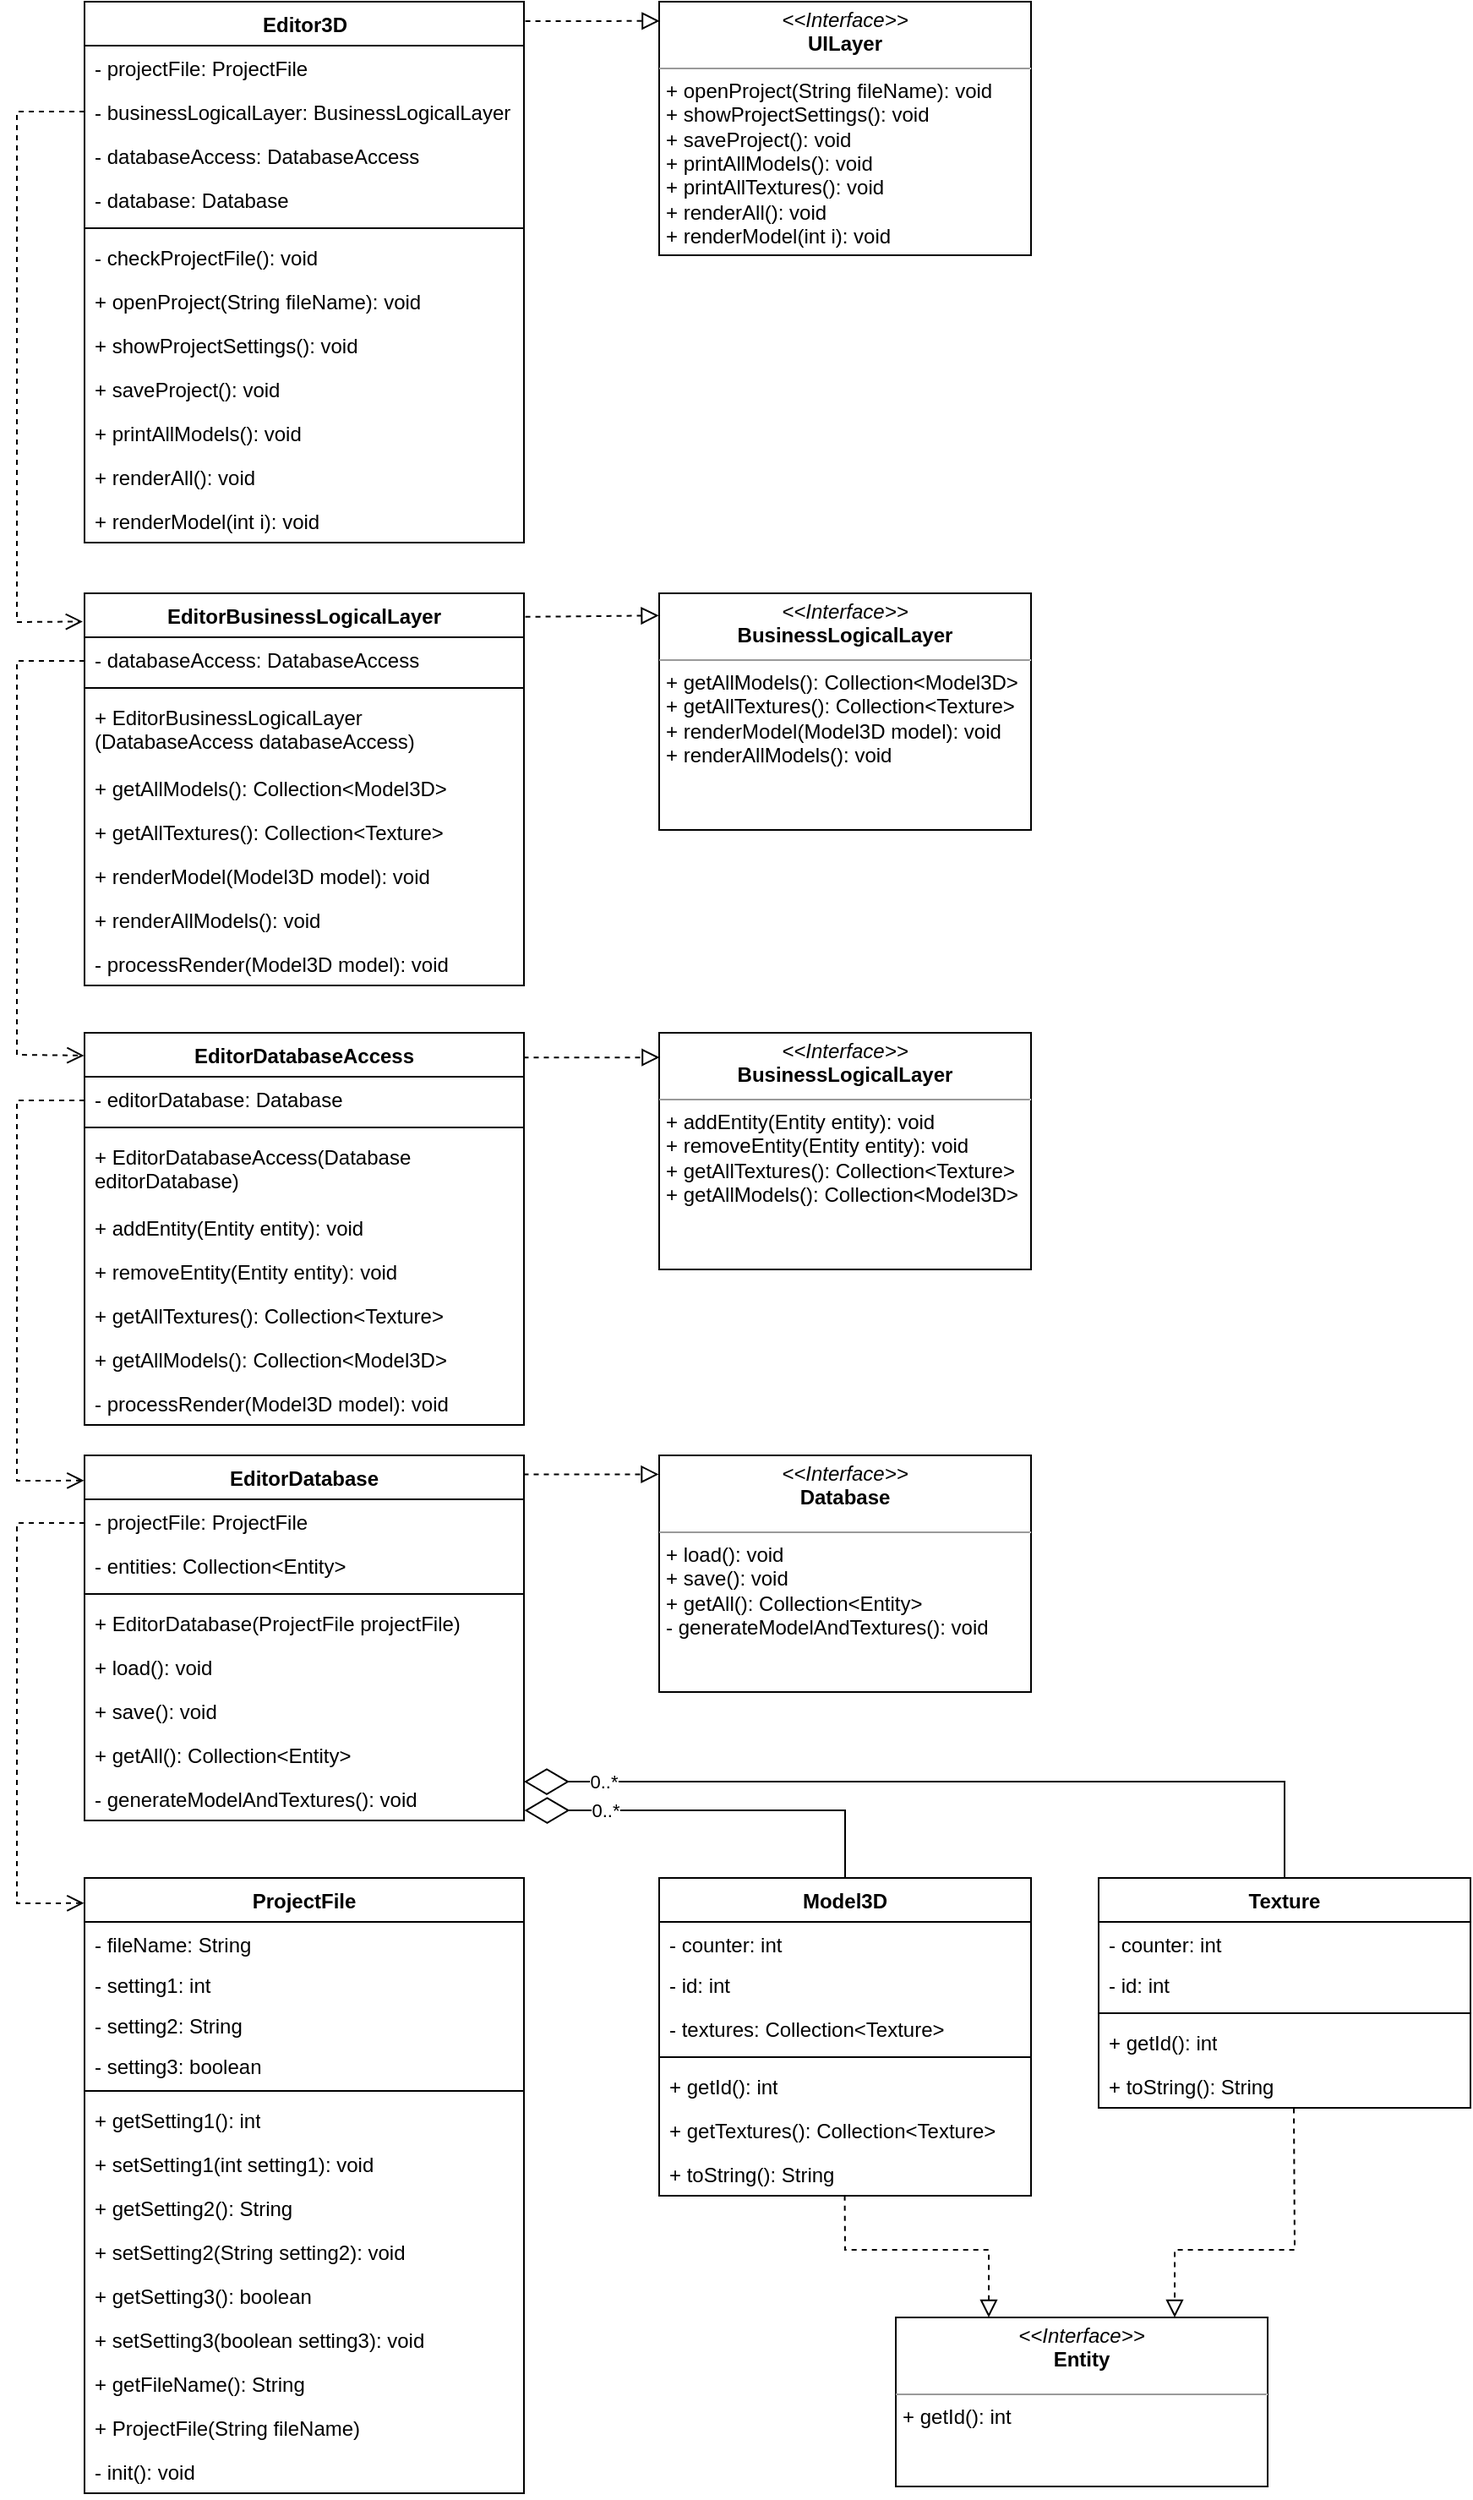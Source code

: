 <mxfile version="20.6.2" type="device"><diagram id="KxQ2PIIAJ08cDkVhQojL" name="Страница 1"><mxGraphModel dx="1598" dy="2457" grid="1" gridSize="10" guides="1" tooltips="1" connect="1" arrows="1" fold="1" page="1" pageScale="1" pageWidth="1169" pageHeight="827" math="0" shadow="0"><root><mxCell id="0"/><mxCell id="1" parent="0"/><mxCell id="naUGP1k-o02g847WfZ-i-1" value="EditorBusinessLogicalLayer" style="swimlane;fontStyle=1;align=center;verticalAlign=top;childLayout=stackLayout;horizontal=1;startSize=26;horizontalStack=0;resizeParent=1;resizeParentMax=0;resizeLast=0;collapsible=1;marginBottom=0;whiteSpace=wrap;html=1;labelBackgroundColor=none;" vertex="1" parent="1"><mxGeometry x="240" y="-440" width="260" height="232" as="geometry"/></mxCell><mxCell id="naUGP1k-o02g847WfZ-i-2" value="- databaseAccess: DatabaseAccess" style="text;strokeColor=none;fillColor=none;align=left;verticalAlign=top;spacingLeft=4;spacingRight=4;overflow=hidden;rotatable=0;points=[[0,0.5],[1,0.5]];portConstraint=eastwest;labelBackgroundColor=none;" vertex="1" parent="naUGP1k-o02g847WfZ-i-1"><mxGeometry y="26" width="260" height="26" as="geometry"/></mxCell><mxCell id="naUGP1k-o02g847WfZ-i-3" value="" style="line;strokeWidth=1;fillColor=none;align=left;verticalAlign=middle;spacingTop=-1;spacingLeft=3;spacingRight=3;rotatable=0;labelPosition=right;points=[];portConstraint=eastwest;strokeColor=inherit;labelBackgroundColor=none;" vertex="1" parent="naUGP1k-o02g847WfZ-i-1"><mxGeometry y="52" width="260" height="8" as="geometry"/></mxCell><mxCell id="naUGP1k-o02g847WfZ-i-4" value="+&amp;nbsp;EditorBusinessLogicalLayer&lt;br&gt;(DatabaseAccess databaseAccess)" style="text;strokeColor=none;fillColor=none;align=left;verticalAlign=top;spacingLeft=4;spacingRight=4;overflow=hidden;rotatable=0;points=[[0,0.5],[1,0.5]];portConstraint=eastwest;whiteSpace=wrap;html=1;labelBackgroundColor=none;" vertex="1" parent="naUGP1k-o02g847WfZ-i-1"><mxGeometry y="60" width="260" height="42" as="geometry"/></mxCell><mxCell id="naUGP1k-o02g847WfZ-i-18" value="+&amp;nbsp;getAllModels():&amp;nbsp;Collection&amp;lt;Model3D&amp;gt;" style="text;strokeColor=none;fillColor=none;align=left;verticalAlign=top;spacingLeft=4;spacingRight=4;overflow=hidden;rotatable=0;points=[[0,0.5],[1,0.5]];portConstraint=eastwest;labelBackgroundColor=none;fontFamily=Helvetica;fontColor=#000000;html=1;" vertex="1" parent="naUGP1k-o02g847WfZ-i-1"><mxGeometry y="102" width="260" height="26" as="geometry"/></mxCell><mxCell id="naUGP1k-o02g847WfZ-i-19" value="+&amp;nbsp;getAllTextures():&amp;nbsp;Collection&amp;lt;Texture&amp;gt;" style="text;strokeColor=none;fillColor=none;align=left;verticalAlign=top;spacingLeft=4;spacingRight=4;overflow=hidden;rotatable=0;points=[[0,0.5],[1,0.5]];portConstraint=eastwest;labelBackgroundColor=none;fontFamily=Helvetica;fontColor=#000000;html=1;" vertex="1" parent="naUGP1k-o02g847WfZ-i-1"><mxGeometry y="128" width="260" height="26" as="geometry"/></mxCell><mxCell id="naUGP1k-o02g847WfZ-i-20" value="+&amp;nbsp;renderModel(Model3D model):&amp;nbsp;void" style="text;strokeColor=none;fillColor=none;align=left;verticalAlign=top;spacingLeft=4;spacingRight=4;overflow=hidden;rotatable=0;points=[[0,0.5],[1,0.5]];portConstraint=eastwest;labelBackgroundColor=none;fontFamily=Helvetica;fontColor=#000000;html=1;" vertex="1" parent="naUGP1k-o02g847WfZ-i-1"><mxGeometry y="154" width="260" height="26" as="geometry"/></mxCell><mxCell id="naUGP1k-o02g847WfZ-i-21" value="+&amp;nbsp;renderAllModels():&amp;nbsp;void" style="text;strokeColor=none;fillColor=none;align=left;verticalAlign=top;spacingLeft=4;spacingRight=4;overflow=hidden;rotatable=0;points=[[0,0.5],[1,0.5]];portConstraint=eastwest;labelBackgroundColor=none;fontFamily=Helvetica;fontColor=#000000;html=1;" vertex="1" parent="naUGP1k-o02g847WfZ-i-1"><mxGeometry y="180" width="260" height="26" as="geometry"/></mxCell><mxCell id="naUGP1k-o02g847WfZ-i-22" value="- processRender(Model3D model):&amp;nbsp;void" style="text;strokeColor=none;fillColor=none;align=left;verticalAlign=top;spacingLeft=4;spacingRight=4;overflow=hidden;rotatable=0;points=[[0,0.5],[1,0.5]];portConstraint=eastwest;labelBackgroundColor=none;fontFamily=Helvetica;fontColor=#000000;html=1;" vertex="1" parent="naUGP1k-o02g847WfZ-i-1"><mxGeometry y="206" width="260" height="26" as="geometry"/></mxCell><mxCell id="naUGP1k-o02g847WfZ-i-6" value="&lt;p style=&quot;margin:0px;margin-top:4px;text-align:center;&quot;&gt;&lt;i&gt;&amp;lt;&amp;lt;Interface&amp;gt;&amp;gt;&lt;/i&gt;&lt;br&gt;&lt;b&gt;&lt;span style=&quot;text-align: left;&quot;&gt;BusinessLogicalLayer&lt;/span&gt;&lt;/b&gt;&lt;/p&gt;&lt;hr size=&quot;1&quot;&gt;&lt;p style=&quot;margin:0px;margin-left:4px;&quot;&gt;+&amp;nbsp;getAllModels():&amp;nbsp;Collection&amp;lt;Model3D&amp;gt;&lt;/p&gt;&lt;p style=&quot;margin:0px;margin-left:4px;&quot;&gt;+&amp;nbsp;getAllTextures():&amp;nbsp;Collection&amp;lt;Texture&amp;gt;&lt;/p&gt;&lt;p style=&quot;margin:0px;margin-left:4px;&quot;&gt;+&amp;nbsp;renderModel(Model3D model):&amp;nbsp;void&lt;/p&gt;&lt;p style=&quot;margin:0px;margin-left:4px;&quot;&gt;+&amp;nbsp;renderAllModels():&amp;nbsp;void&lt;/p&gt;" style="verticalAlign=top;align=left;overflow=fill;fontSize=12;fontFamily=Helvetica;html=1;labelBackgroundColor=none;" vertex="1" parent="1"><mxGeometry x="580" y="-440" width="220" height="140" as="geometry"/></mxCell><mxCell id="naUGP1k-o02g847WfZ-i-23" value="" style="html=1;verticalAlign=bottom;endArrow=block;dashed=1;endSize=8;rounded=0;fontFamily=Helvetica;fontColor=#000000;exitX=1.003;exitY=0.06;exitDx=0;exitDy=0;exitPerimeter=0;entryX=-0.001;entryY=0.094;entryDx=0;entryDy=0;entryPerimeter=0;labelBackgroundColor=none;endFill=0;" edge="1" parent="1" source="naUGP1k-o02g847WfZ-i-1" target="naUGP1k-o02g847WfZ-i-6"><mxGeometry relative="1" as="geometry"><mxPoint x="490" y="-440" as="sourcePoint"/><mxPoint x="510" y="-340" as="targetPoint"/></mxGeometry></mxCell><mxCell id="naUGP1k-o02g847WfZ-i-24" value="Editor3D" style="swimlane;fontStyle=1;align=center;verticalAlign=top;childLayout=stackLayout;horizontal=1;startSize=26;horizontalStack=0;resizeParent=1;resizeParentMax=0;resizeLast=0;collapsible=1;marginBottom=0;labelBackgroundColor=none;fontFamily=Helvetica;fontColor=#000000;html=1;" vertex="1" parent="1"><mxGeometry x="240" y="-790" width="260" height="320" as="geometry"/></mxCell><mxCell id="naUGP1k-o02g847WfZ-i-25" value="-&amp;nbsp;&lt;span style=&quot;&quot;&gt;projectFile&lt;/span&gt;&lt;span style=&quot;&quot;&gt;: P&lt;/span&gt;&lt;span style=&quot;&quot;&gt;rojectFile&lt;/span&gt;" style="text;strokeColor=none;fillColor=none;align=left;verticalAlign=top;spacingLeft=4;spacingRight=4;overflow=hidden;rotatable=0;points=[[0,0.5],[1,0.5]];portConstraint=eastwest;labelBackgroundColor=none;fontFamily=Helvetica;fontColor=#000000;html=1;" vertex="1" parent="naUGP1k-o02g847WfZ-i-24"><mxGeometry y="26" width="260" height="26" as="geometry"/></mxCell><mxCell id="naUGP1k-o02g847WfZ-i-30" value="-&amp;nbsp;&lt;span style=&quot;&quot;&gt;businessLogicalLayer&lt;/span&gt;&lt;span style=&quot;&quot;&gt;: B&lt;/span&gt;&lt;span style=&quot;&quot;&gt;usinessLogicalLayer&lt;/span&gt;" style="text;strokeColor=none;fillColor=none;align=left;verticalAlign=top;spacingLeft=4;spacingRight=4;overflow=hidden;rotatable=0;points=[[0,0.5],[1,0.5]];portConstraint=eastwest;labelBackgroundColor=none;fontFamily=Helvetica;fontColor=#000000;html=1;" vertex="1" parent="naUGP1k-o02g847WfZ-i-24"><mxGeometry y="52" width="260" height="26" as="geometry"/></mxCell><mxCell id="naUGP1k-o02g847WfZ-i-33" value="-&amp;nbsp;&lt;span style=&quot;&quot;&gt;databaseAccess&lt;/span&gt;&lt;span style=&quot;&quot;&gt;: D&lt;/span&gt;&lt;span style=&quot;&quot;&gt;atabaseAccess&lt;/span&gt;" style="text;strokeColor=none;fillColor=none;align=left;verticalAlign=top;spacingLeft=4;spacingRight=4;overflow=hidden;rotatable=0;points=[[0,0.5],[1,0.5]];portConstraint=eastwest;labelBackgroundColor=none;fontFamily=Helvetica;fontColor=#000000;html=1;" vertex="1" parent="naUGP1k-o02g847WfZ-i-24"><mxGeometry y="78" width="260" height="26" as="geometry"/></mxCell><mxCell id="naUGP1k-o02g847WfZ-i-34" value="-&amp;nbsp;&lt;span style=&quot;&quot;&gt;database&lt;/span&gt;&lt;span style=&quot;&quot;&gt;: D&lt;/span&gt;&lt;span style=&quot;&quot;&gt;atabase&lt;/span&gt;" style="text;strokeColor=none;fillColor=none;align=left;verticalAlign=top;spacingLeft=4;spacingRight=4;overflow=hidden;rotatable=0;points=[[0,0.5],[1,0.5]];portConstraint=eastwest;labelBackgroundColor=none;fontFamily=Helvetica;fontColor=#000000;html=1;" vertex="1" parent="naUGP1k-o02g847WfZ-i-24"><mxGeometry y="104" width="260" height="26" as="geometry"/></mxCell><mxCell id="naUGP1k-o02g847WfZ-i-26" value="" style="line;strokeWidth=1;fillColor=none;align=left;verticalAlign=middle;spacingTop=-1;spacingLeft=3;spacingRight=3;rotatable=0;labelPosition=right;points=[];portConstraint=eastwest;strokeColor=inherit;labelBackgroundColor=none;fontFamily=Helvetica;fontColor=#000000;html=1;" vertex="1" parent="naUGP1k-o02g847WfZ-i-24"><mxGeometry y="130" width="260" height="8" as="geometry"/></mxCell><mxCell id="naUGP1k-o02g847WfZ-i-27" value="-&amp;nbsp;&lt;span style=&quot;&quot;&gt;checkProjectFile&lt;/span&gt;&lt;span style=&quot;&quot;&gt;(): void&lt;/span&gt;" style="text;strokeColor=none;fillColor=none;align=left;verticalAlign=top;spacingLeft=4;spacingRight=4;overflow=hidden;rotatable=0;points=[[0,0.5],[1,0.5]];portConstraint=eastwest;labelBackgroundColor=none;fontFamily=Helvetica;fontColor=#000000;html=1;" vertex="1" parent="naUGP1k-o02g847WfZ-i-24"><mxGeometry y="138" width="260" height="26" as="geometry"/></mxCell><mxCell id="naUGP1k-o02g847WfZ-i-35" value="+&amp;nbsp;&lt;span style=&quot;&quot;&gt;openProject&lt;/span&gt;&lt;span style=&quot;&quot;&gt;(String fileName)&lt;/span&gt;&lt;span style=&quot;&quot;&gt;: void&lt;/span&gt;" style="text;strokeColor=none;fillColor=none;align=left;verticalAlign=top;spacingLeft=4;spacingRight=4;overflow=hidden;rotatable=0;points=[[0,0.5],[1,0.5]];portConstraint=eastwest;labelBackgroundColor=none;fontFamily=Helvetica;fontColor=#000000;html=1;" vertex="1" parent="naUGP1k-o02g847WfZ-i-24"><mxGeometry y="164" width="260" height="26" as="geometry"/></mxCell><mxCell id="naUGP1k-o02g847WfZ-i-36" value="+&amp;nbsp;&lt;span style=&quot;&quot;&gt;showProjectSettings&lt;/span&gt;&lt;span style=&quot;&quot;&gt;()&lt;/span&gt;&lt;span style=&quot;&quot;&gt;: void&lt;/span&gt;" style="text;strokeColor=none;fillColor=none;align=left;verticalAlign=top;spacingLeft=4;spacingRight=4;overflow=hidden;rotatable=0;points=[[0,0.5],[1,0.5]];portConstraint=eastwest;labelBackgroundColor=none;fontFamily=Helvetica;fontColor=#000000;html=1;" vertex="1" parent="naUGP1k-o02g847WfZ-i-24"><mxGeometry y="190" width="260" height="26" as="geometry"/></mxCell><mxCell id="naUGP1k-o02g847WfZ-i-37" value="+&amp;nbsp;&lt;span style=&quot;&quot;&gt;saveProject&lt;/span&gt;&lt;span style=&quot;&quot;&gt;()&lt;/span&gt;&lt;span style=&quot;&quot;&gt;: void&lt;/span&gt;" style="text;strokeColor=none;fillColor=none;align=left;verticalAlign=top;spacingLeft=4;spacingRight=4;overflow=hidden;rotatable=0;points=[[0,0.5],[1,0.5]];portConstraint=eastwest;labelBackgroundColor=none;fontFamily=Helvetica;fontColor=#000000;html=1;" vertex="1" parent="naUGP1k-o02g847WfZ-i-24"><mxGeometry y="216" width="260" height="26" as="geometry"/></mxCell><mxCell id="naUGP1k-o02g847WfZ-i-38" value="+&amp;nbsp;&lt;span style=&quot;&quot;&gt;printAllModels&lt;/span&gt;&lt;span style=&quot;&quot;&gt;()&lt;/span&gt;&lt;span style=&quot;&quot;&gt;: void&lt;/span&gt;" style="text;strokeColor=none;fillColor=none;align=left;verticalAlign=top;spacingLeft=4;spacingRight=4;overflow=hidden;rotatable=0;points=[[0,0.5],[1,0.5]];portConstraint=eastwest;labelBackgroundColor=none;fontFamily=Helvetica;fontColor=#000000;html=1;" vertex="1" parent="naUGP1k-o02g847WfZ-i-24"><mxGeometry y="242" width="260" height="26" as="geometry"/></mxCell><mxCell id="naUGP1k-o02g847WfZ-i-39" value="+&amp;nbsp;&lt;span style=&quot;&quot;&gt;renderAll&lt;/span&gt;&lt;span style=&quot;&quot;&gt;()&lt;/span&gt;&lt;span style=&quot;&quot;&gt;: void&lt;/span&gt;" style="text;strokeColor=none;fillColor=none;align=left;verticalAlign=top;spacingLeft=4;spacingRight=4;overflow=hidden;rotatable=0;points=[[0,0.5],[1,0.5]];portConstraint=eastwest;labelBackgroundColor=none;fontFamily=Helvetica;fontColor=#000000;html=1;" vertex="1" parent="naUGP1k-o02g847WfZ-i-24"><mxGeometry y="268" width="260" height="26" as="geometry"/></mxCell><mxCell id="naUGP1k-o02g847WfZ-i-40" value="+&amp;nbsp;&lt;span style=&quot;&quot;&gt;renderModel&lt;/span&gt;&lt;span style=&quot;&quot;&gt;(&lt;/span&gt;&lt;span style=&quot;&quot;&gt;int &lt;/span&gt;&lt;span style=&quot;&quot;&gt;i)&lt;/span&gt;&lt;span style=&quot;&quot;&gt;: void&lt;/span&gt;" style="text;strokeColor=none;fillColor=none;align=left;verticalAlign=top;spacingLeft=4;spacingRight=4;overflow=hidden;rotatable=0;points=[[0,0.5],[1,0.5]];portConstraint=eastwest;labelBackgroundColor=none;fontFamily=Helvetica;fontColor=#000000;html=1;" vertex="1" parent="naUGP1k-o02g847WfZ-i-24"><mxGeometry y="294" width="260" height="26" as="geometry"/></mxCell><mxCell id="naUGP1k-o02g847WfZ-i-28" value="&lt;p style=&quot;margin:0px;margin-top:4px;text-align:center;&quot;&gt;&lt;i&gt;&amp;lt;&amp;lt;Interface&amp;gt;&amp;gt;&lt;/i&gt;&lt;br&gt;&lt;b&gt;UILayer&lt;/b&gt;&lt;/p&gt;&lt;hr size=&quot;1&quot;&gt;&lt;p style=&quot;margin:0px;margin-left:4px;&quot;&gt;+&amp;nbsp;openProject(String fileName):&amp;nbsp;void&lt;/p&gt;&lt;p style=&quot;margin:0px;margin-left:4px;&quot;&gt;+&amp;nbsp;showProjectSettings():&amp;nbsp;void&lt;/p&gt;&lt;p style=&quot;margin:0px;margin-left:4px;&quot;&gt;+&amp;nbsp;saveProject():&amp;nbsp;void&lt;/p&gt;&lt;p style=&quot;margin:0px;margin-left:4px;&quot;&gt;+&amp;nbsp;printAllModels():&amp;nbsp;void&lt;/p&gt;&lt;p style=&quot;margin:0px;margin-left:4px;&quot;&gt;+&amp;nbsp;printAllTextures():&amp;nbsp;void&lt;/p&gt;&lt;p style=&quot;margin:0px;margin-left:4px;&quot;&gt;+&amp;nbsp;renderAll():&amp;nbsp;void&lt;/p&gt;&lt;p style=&quot;margin:0px;margin-left:4px;&quot;&gt;+&amp;nbsp;renderModel(int i):&amp;nbsp;void&lt;/p&gt;&lt;p style=&quot;margin:0px;margin-left:4px;&quot;&gt;&lt;br&gt;&lt;/p&gt;" style="verticalAlign=top;align=left;overflow=fill;fontSize=12;fontFamily=Helvetica;html=1;labelBackgroundColor=none;fontColor=#000000;" vertex="1" parent="1"><mxGeometry x="580" y="-790" width="220" height="150" as="geometry"/></mxCell><mxCell id="naUGP1k-o02g847WfZ-i-41" value="" style="html=1;verticalAlign=bottom;endArrow=block;dashed=1;endSize=8;rounded=0;fontFamily=Helvetica;fontColor=#000000;exitX=1.003;exitY=0.036;exitDx=0;exitDy=0;exitPerimeter=0;entryX=0.001;entryY=0.076;entryDx=0;entryDy=0;entryPerimeter=0;labelBackgroundColor=none;endFill=0;" edge="1" parent="1" source="naUGP1k-o02g847WfZ-i-24" target="naUGP1k-o02g847WfZ-i-28"><mxGeometry relative="1" as="geometry"><mxPoint x="590" y="-380" as="sourcePoint"/><mxPoint x="510" y="-380" as="targetPoint"/></mxGeometry></mxCell><mxCell id="naUGP1k-o02g847WfZ-i-42" value="EditorDatabaseAccess" style="swimlane;fontStyle=1;align=center;verticalAlign=top;childLayout=stackLayout;horizontal=1;startSize=26;horizontalStack=0;resizeParent=1;resizeParentMax=0;resizeLast=0;collapsible=1;marginBottom=0;whiteSpace=wrap;html=1;fontFamily=Helvetica;fontColor=#000000;labelBackgroundColor=none;" vertex="1" parent="1"><mxGeometry x="240" y="-180" width="260" height="232" as="geometry"/></mxCell><mxCell id="naUGP1k-o02g847WfZ-i-43" value="- editorDatabase: Database" style="text;strokeColor=none;fillColor=none;align=left;verticalAlign=top;spacingLeft=4;spacingRight=4;overflow=hidden;rotatable=0;points=[[0,0.5],[1,0.5]];portConstraint=eastwest;fontFamily=Helvetica;fontColor=#000000;labelBackgroundColor=none;" vertex="1" parent="naUGP1k-o02g847WfZ-i-42"><mxGeometry y="26" width="260" height="26" as="geometry"/></mxCell><mxCell id="naUGP1k-o02g847WfZ-i-44" value="" style="line;strokeWidth=1;fillColor=none;align=left;verticalAlign=middle;spacingTop=-1;spacingLeft=3;spacingRight=3;rotatable=0;labelPosition=right;points=[];portConstraint=eastwest;strokeColor=inherit;fontFamily=Helvetica;fontColor=#000000;labelBackgroundColor=none;" vertex="1" parent="naUGP1k-o02g847WfZ-i-42"><mxGeometry y="52" width="260" height="8" as="geometry"/></mxCell><mxCell id="naUGP1k-o02g847WfZ-i-45" value="+&amp;nbsp;&lt;span style=&quot;&quot;&gt;EditorDatabaseAccess&lt;/span&gt;&lt;span style=&quot;&quot;&gt;(Database editorDatabase)&lt;/span&gt;" style="text;strokeColor=none;fillColor=none;align=left;verticalAlign=top;spacingLeft=4;spacingRight=4;overflow=hidden;rotatable=0;points=[[0,0.5],[1,0.5]];portConstraint=eastwest;whiteSpace=wrap;html=1;fontFamily=Helvetica;fontColor=#000000;labelBackgroundColor=none;" vertex="1" parent="naUGP1k-o02g847WfZ-i-42"><mxGeometry y="60" width="260" height="42" as="geometry"/></mxCell><mxCell id="naUGP1k-o02g847WfZ-i-46" value="+&amp;nbsp;&lt;span style=&quot;&quot;&gt;addEntity&lt;/span&gt;&lt;span style=&quot;&quot;&gt;(Entity entity): void&lt;/span&gt;" style="text;strokeColor=none;fillColor=none;align=left;verticalAlign=top;spacingLeft=4;spacingRight=4;overflow=hidden;rotatable=0;points=[[0,0.5],[1,0.5]];portConstraint=eastwest;labelBackgroundColor=none;fontFamily=Helvetica;fontColor=#000000;html=1;" vertex="1" parent="naUGP1k-o02g847WfZ-i-42"><mxGeometry y="102" width="260" height="26" as="geometry"/></mxCell><mxCell id="naUGP1k-o02g847WfZ-i-47" value="+&amp;nbsp;&lt;span style=&quot;&quot;&gt;removeEntity&lt;/span&gt;&lt;span style=&quot;&quot;&gt;(Entity entity): void&lt;/span&gt;" style="text;strokeColor=none;fillColor=none;align=left;verticalAlign=top;spacingLeft=4;spacingRight=4;overflow=hidden;rotatable=0;points=[[0,0.5],[1,0.5]];portConstraint=eastwest;labelBackgroundColor=none;fontFamily=Helvetica;fontColor=#000000;html=1;" vertex="1" parent="naUGP1k-o02g847WfZ-i-42"><mxGeometry y="128" width="260" height="26" as="geometry"/></mxCell><mxCell id="naUGP1k-o02g847WfZ-i-48" value="+&amp;nbsp;&lt;span style=&quot;&quot;&gt;getAllTextures&lt;/span&gt;&lt;span style=&quot;&quot;&gt;():&amp;nbsp;&lt;/span&gt;&lt;span style=&quot;&quot;&gt;Collection&amp;lt;Texture&amp;gt;&amp;nbsp;&lt;/span&gt;" style="text;strokeColor=none;fillColor=none;align=left;verticalAlign=top;spacingLeft=4;spacingRight=4;overflow=hidden;rotatable=0;points=[[0,0.5],[1,0.5]];portConstraint=eastwest;labelBackgroundColor=none;fontFamily=Helvetica;fontColor=#000000;html=1;" vertex="1" parent="naUGP1k-o02g847WfZ-i-42"><mxGeometry y="154" width="260" height="26" as="geometry"/></mxCell><mxCell id="naUGP1k-o02g847WfZ-i-49" value="+&amp;nbsp;&lt;span style=&quot;&quot;&gt;getAllModels&lt;/span&gt;&lt;span style=&quot;&quot;&gt;()&lt;/span&gt;&lt;span style=&quot;&quot;&gt;:&amp;nbsp;&lt;/span&gt;&lt;span style=&quot;&quot;&gt;Collection&amp;lt;Model3D&amp;gt;&lt;/span&gt;" style="text;strokeColor=none;fillColor=none;align=left;verticalAlign=top;spacingLeft=4;spacingRight=4;overflow=hidden;rotatable=0;points=[[0,0.5],[1,0.5]];portConstraint=eastwest;labelBackgroundColor=none;fontFamily=Helvetica;fontColor=#000000;html=1;" vertex="1" parent="naUGP1k-o02g847WfZ-i-42"><mxGeometry y="180" width="260" height="26" as="geometry"/></mxCell><mxCell id="naUGP1k-o02g847WfZ-i-50" value="- processRender(Model3D model):&amp;nbsp;void" style="text;strokeColor=none;fillColor=none;align=left;verticalAlign=top;spacingLeft=4;spacingRight=4;overflow=hidden;rotatable=0;points=[[0,0.5],[1,0.5]];portConstraint=eastwest;labelBackgroundColor=none;fontFamily=Helvetica;fontColor=#000000;html=1;" vertex="1" parent="naUGP1k-o02g847WfZ-i-42"><mxGeometry y="206" width="260" height="26" as="geometry"/></mxCell><mxCell id="naUGP1k-o02g847WfZ-i-51" value="&lt;p style=&quot;margin:0px;margin-top:4px;text-align:center;&quot;&gt;&lt;i&gt;&amp;lt;&amp;lt;Interface&amp;gt;&amp;gt;&lt;/i&gt;&lt;br&gt;&lt;b&gt;&lt;span style=&quot;text-align: left;&quot;&gt;BusinessLogicalLayer&lt;/span&gt;&lt;/b&gt;&lt;/p&gt;&lt;hr size=&quot;1&quot;&gt;&lt;p style=&quot;margin:0px;margin-left:4px;&quot;&gt;+&amp;nbsp;&lt;span style=&quot;&quot;&gt;addEntity&lt;/span&gt;&lt;span style=&quot;&quot;&gt;(Entity entity): void&lt;/span&gt;&lt;/p&gt;&lt;p style=&quot;margin:0px;margin-left:4px;&quot;&gt;+&amp;nbsp;&lt;span style=&quot;&quot;&gt;removeEntity&lt;/span&gt;&lt;span style=&quot;&quot;&gt;(Entity entity)&lt;/span&gt;&lt;span style=&quot;&quot;&gt;:&amp;nbsp;void&lt;/span&gt;&lt;/p&gt;&lt;p style=&quot;margin:0px;margin-left:4px;&quot;&gt;+&amp;nbsp;&lt;span style=&quot;&quot;&gt;getAllTextures&lt;/span&gt;&lt;span style=&quot;&quot;&gt;()&lt;/span&gt;&lt;span style=&quot;&quot;&gt;:&amp;nbsp;&lt;/span&gt;&lt;span style=&quot;&quot;&gt;Collection&amp;lt;Texture&amp;gt;&lt;/span&gt;&lt;/p&gt;&lt;p style=&quot;margin:0px;margin-left:4px;&quot;&gt;+&amp;nbsp;&lt;span style=&quot;&quot;&gt;getAllModels&lt;/span&gt;&lt;span style=&quot;&quot;&gt;()&lt;/span&gt;&lt;span style=&quot;&quot;&gt;:&amp;nbsp;&lt;/span&gt;&lt;span style=&quot;&quot;&gt;Collection&amp;lt;Model3D&amp;gt;&lt;/span&gt;&lt;/p&gt;" style="verticalAlign=top;align=left;overflow=fill;fontSize=12;fontFamily=Helvetica;html=1;fontColor=#000000;labelBackgroundColor=none;" vertex="1" parent="1"><mxGeometry x="580" y="-180" width="220" height="140" as="geometry"/></mxCell><mxCell id="naUGP1k-o02g847WfZ-i-53" value="EditorDatabase" style="swimlane;fontStyle=1;align=center;verticalAlign=top;childLayout=stackLayout;horizontal=1;startSize=26;horizontalStack=0;resizeParent=1;resizeParentMax=0;resizeLast=0;collapsible=1;marginBottom=0;whiteSpace=wrap;html=1;fontFamily=Helvetica;fontColor=#000000;labelBackgroundColor=none;" vertex="1" parent="1"><mxGeometry x="240" y="70" width="260" height="216" as="geometry"/></mxCell><mxCell id="naUGP1k-o02g847WfZ-i-54" value="- projectFile: ProjectFile" style="text;strokeColor=none;fillColor=none;align=left;verticalAlign=top;spacingLeft=4;spacingRight=4;overflow=hidden;rotatable=0;points=[[0,0.5],[1,0.5]];portConstraint=eastwest;fontFamily=Helvetica;fontColor=#000000;labelBackgroundColor=none;" vertex="1" parent="naUGP1k-o02g847WfZ-i-53"><mxGeometry y="26" width="260" height="26" as="geometry"/></mxCell><mxCell id="naUGP1k-o02g847WfZ-i-62" value="- entities: Collection&lt;Entity&gt;" style="text;strokeColor=none;fillColor=none;align=left;verticalAlign=top;spacingLeft=4;spacingRight=4;overflow=hidden;rotatable=0;points=[[0,0.5],[1,0.5]];portConstraint=eastwest;fontFamily=Helvetica;fontColor=#000000;labelBackgroundColor=none;" vertex="1" parent="naUGP1k-o02g847WfZ-i-53"><mxGeometry y="52" width="260" height="26" as="geometry"/></mxCell><mxCell id="naUGP1k-o02g847WfZ-i-55" value="" style="line;strokeWidth=1;fillColor=none;align=left;verticalAlign=middle;spacingTop=-1;spacingLeft=3;spacingRight=3;rotatable=0;labelPosition=right;points=[];portConstraint=eastwest;strokeColor=inherit;fontFamily=Helvetica;fontColor=#000000;labelBackgroundColor=none;" vertex="1" parent="naUGP1k-o02g847WfZ-i-53"><mxGeometry y="78" width="260" height="8" as="geometry"/></mxCell><mxCell id="naUGP1k-o02g847WfZ-i-60" value="+&amp;nbsp;&lt;span style=&quot;&quot;&gt;EditorDatabase&lt;/span&gt;&lt;span style=&quot;&quot;&gt;(ProjectFile projectFile)&lt;/span&gt;" style="text;strokeColor=none;fillColor=none;align=left;verticalAlign=top;spacingLeft=4;spacingRight=4;overflow=hidden;rotatable=0;points=[[0,0.5],[1,0.5]];portConstraint=eastwest;labelBackgroundColor=none;fontFamily=Helvetica;fontColor=#000000;html=1;" vertex="1" parent="naUGP1k-o02g847WfZ-i-53"><mxGeometry y="86" width="260" height="26" as="geometry"/></mxCell><mxCell id="naUGP1k-o02g847WfZ-i-63" value="+&amp;nbsp;&lt;span style=&quot;&quot;&gt;load&lt;/span&gt;&lt;span style=&quot;&quot;&gt;(): void&lt;/span&gt;" style="text;strokeColor=none;fillColor=none;align=left;verticalAlign=top;spacingLeft=4;spacingRight=4;overflow=hidden;rotatable=0;points=[[0,0.5],[1,0.5]];portConstraint=eastwest;labelBackgroundColor=none;fontFamily=Helvetica;fontColor=#000000;html=1;" vertex="1" parent="naUGP1k-o02g847WfZ-i-53"><mxGeometry y="112" width="260" height="26" as="geometry"/></mxCell><mxCell id="naUGP1k-o02g847WfZ-i-64" value="+&amp;nbsp;&lt;span style=&quot;&quot;&gt;save&lt;/span&gt;&lt;span style=&quot;&quot;&gt;()&lt;/span&gt;&lt;span style=&quot;&quot;&gt;: void&lt;/span&gt;" style="text;strokeColor=none;fillColor=none;align=left;verticalAlign=top;spacingLeft=4;spacingRight=4;overflow=hidden;rotatable=0;points=[[0,0.5],[1,0.5]];portConstraint=eastwest;labelBackgroundColor=none;fontFamily=Helvetica;fontColor=#000000;html=1;" vertex="1" parent="naUGP1k-o02g847WfZ-i-53"><mxGeometry y="138" width="260" height="26" as="geometry"/></mxCell><mxCell id="naUGP1k-o02g847WfZ-i-65" value="+&amp;nbsp;&lt;span style=&quot;&quot;&gt;getAll&lt;/span&gt;&lt;span style=&quot;&quot;&gt;()&lt;/span&gt;&lt;span style=&quot;&quot;&gt;:&amp;nbsp;&lt;/span&gt;&lt;span style=&quot;&quot;&gt;Collection&amp;lt;Entity&amp;gt;&lt;/span&gt;" style="text;strokeColor=none;fillColor=none;align=left;verticalAlign=top;spacingLeft=4;spacingRight=4;overflow=hidden;rotatable=0;points=[[0,0.5],[1,0.5]];portConstraint=eastwest;labelBackgroundColor=none;fontFamily=Helvetica;fontColor=#000000;html=1;" vertex="1" parent="naUGP1k-o02g847WfZ-i-53"><mxGeometry y="164" width="260" height="26" as="geometry"/></mxCell><mxCell id="naUGP1k-o02g847WfZ-i-66" value="-&amp;nbsp;&lt;span style=&quot;&quot;&gt;generateModelAndTextures&lt;/span&gt;&lt;span style=&quot;&quot;&gt;()&lt;/span&gt;&lt;span style=&quot;&quot;&gt;:&amp;nbsp;&lt;/span&gt;&lt;span style=&quot;&quot;&gt;void&lt;/span&gt;" style="text;strokeColor=none;fillColor=none;align=left;verticalAlign=top;spacingLeft=4;spacingRight=4;overflow=hidden;rotatable=0;points=[[0,0.5],[1,0.5]];portConstraint=eastwest;labelBackgroundColor=none;fontFamily=Helvetica;fontColor=#000000;html=1;" vertex="1" parent="naUGP1k-o02g847WfZ-i-53"><mxGeometry y="190" width="260" height="26" as="geometry"/></mxCell><mxCell id="naUGP1k-o02g847WfZ-i-67" value="&lt;p style=&quot;margin: 4px 0px 0px; text-align: center;&quot;&gt;&lt;i&gt;&amp;lt;&amp;lt;Interface&amp;gt;&amp;gt;&lt;/i&gt;&lt;br&gt;&lt;/p&gt;&lt;div style=&quot;text-align: center;&quot;&gt;&lt;span style=&quot;&quot;&gt;&lt;b&gt;Database&lt;/b&gt;&lt;/span&gt;&lt;/div&gt;&lt;p&gt;&lt;/p&gt;&lt;hr size=&quot;1&quot;&gt;&lt;p style=&quot;margin:0px;margin-left:4px;&quot;&gt;+&amp;nbsp;&lt;span style=&quot;&quot;&gt;load&lt;/span&gt;&lt;span style=&quot;&quot;&gt;(): void&lt;/span&gt;&lt;br&gt;&lt;/p&gt;&lt;p style=&quot;margin:0px;margin-left:4px;&quot;&gt;+&amp;nbsp;&lt;span style=&quot;&quot;&gt;save&lt;/span&gt;&lt;span style=&quot;&quot;&gt;()&lt;/span&gt;&lt;span style=&quot;&quot;&gt;: void&lt;/span&gt;&lt;span style=&quot;&quot;&gt;&lt;br&gt;&lt;/span&gt;&lt;/p&gt;&lt;p style=&quot;margin:0px;margin-left:4px;&quot;&gt;+&amp;nbsp;&lt;span style=&quot;&quot;&gt;getAll&lt;/span&gt;&lt;span style=&quot;&quot;&gt;()&lt;/span&gt;&lt;span style=&quot;&quot;&gt;:&amp;nbsp;&lt;/span&gt;&lt;span style=&quot;&quot;&gt;Collection&amp;lt;Entity&amp;gt;&lt;/span&gt;&lt;span style=&quot;&quot;&gt;&lt;br&gt;&lt;/span&gt;&lt;/p&gt;&lt;p style=&quot;margin:0px;margin-left:4px;&quot;&gt;-&amp;nbsp;&lt;span style=&quot;&quot;&gt;generateModelAndTextures&lt;/span&gt;&lt;span style=&quot;&quot;&gt;()&lt;/span&gt;&lt;span style=&quot;&quot;&gt;:&amp;nbsp;&lt;/span&gt;&lt;span style=&quot;&quot;&gt;void&lt;/span&gt;&lt;span style=&quot;&quot;&gt;&lt;br&gt;&lt;/span&gt;&lt;/p&gt;" style="verticalAlign=top;align=left;overflow=fill;fontSize=12;fontFamily=Helvetica;html=1;fontColor=#000000;labelBackgroundColor=none;" vertex="1" parent="1"><mxGeometry x="580" y="70" width="220" height="140" as="geometry"/></mxCell><mxCell id="naUGP1k-o02g847WfZ-i-68" value="" style="html=1;verticalAlign=bottom;endArrow=block;dashed=1;endSize=8;rounded=0;labelBackgroundColor=none;fontFamily=Helvetica;fontColor=#000000;exitX=0.999;exitY=0.063;exitDx=0;exitDy=0;exitPerimeter=0;entryX=0.001;entryY=0.104;entryDx=0;entryDy=0;entryPerimeter=0;endFill=0;" edge="1" parent="1" source="naUGP1k-o02g847WfZ-i-42" target="naUGP1k-o02g847WfZ-i-51"><mxGeometry relative="1" as="geometry"><mxPoint x="520" y="-130" as="sourcePoint"/><mxPoint x="440" y="-130" as="targetPoint"/></mxGeometry></mxCell><mxCell id="naUGP1k-o02g847WfZ-i-69" value="" style="html=1;verticalAlign=bottom;endArrow=block;dashed=1;endSize=8;rounded=0;labelBackgroundColor=none;fontFamily=Helvetica;fontColor=#000000;entryX=-0.001;entryY=0.08;entryDx=0;entryDy=0;entryPerimeter=0;exitX=0.999;exitY=0.052;exitDx=0;exitDy=0;exitPerimeter=0;endFill=0;" edge="1" parent="1" source="naUGP1k-o02g847WfZ-i-53" target="naUGP1k-o02g847WfZ-i-67"><mxGeometry relative="1" as="geometry"><mxPoint x="530" y="90" as="sourcePoint"/><mxPoint x="490" y="20" as="targetPoint"/></mxGeometry></mxCell><mxCell id="naUGP1k-o02g847WfZ-i-70" value="Model3D" style="swimlane;fontStyle=1;align=center;verticalAlign=top;childLayout=stackLayout;horizontal=1;startSize=26;horizontalStack=0;resizeParent=1;resizeParentMax=0;resizeLast=0;collapsible=1;marginBottom=0;whiteSpace=wrap;html=1;fontFamily=Helvetica;fontColor=#000000;labelBackgroundColor=none;" vertex="1" parent="1"><mxGeometry x="580" y="320" width="220" height="188" as="geometry"/></mxCell><mxCell id="naUGP1k-o02g847WfZ-i-71" value="- counter: int" style="text;strokeColor=none;fillColor=none;align=left;verticalAlign=top;spacingLeft=4;spacingRight=4;overflow=hidden;rotatable=0;points=[[0,0.5],[1,0.5]];portConstraint=eastwest;fontFamily=Helvetica;fontColor=default;labelBackgroundColor=none;" vertex="1" parent="naUGP1k-o02g847WfZ-i-70"><mxGeometry y="26" width="220" height="24" as="geometry"/></mxCell><mxCell id="naUGP1k-o02g847WfZ-i-82" value="- id: int" style="text;strokeColor=none;fillColor=none;align=left;verticalAlign=top;spacingLeft=4;spacingRight=4;overflow=hidden;rotatable=0;points=[[0,0.5],[1,0.5]];portConstraint=eastwest;labelBackgroundColor=none;fontFamily=Helvetica;fontColor=default;html=1;" vertex="1" parent="naUGP1k-o02g847WfZ-i-70"><mxGeometry y="50" width="220" height="26" as="geometry"/></mxCell><mxCell id="naUGP1k-o02g847WfZ-i-83" value="-&amp;nbsp;&lt;span style=&quot;&quot;&gt;textures&lt;/span&gt;&lt;span style=&quot;&quot;&gt;:&amp;nbsp;&lt;/span&gt;&lt;span style=&quot;&quot;&gt;Collection&amp;lt;Texture&amp;gt;&lt;/span&gt;" style="text;strokeColor=none;fillColor=none;align=left;verticalAlign=top;spacingLeft=4;spacingRight=4;overflow=hidden;rotatable=0;points=[[0,0.5],[1,0.5]];portConstraint=eastwest;labelBackgroundColor=none;fontFamily=Helvetica;fontColor=default;html=1;" vertex="1" parent="naUGP1k-o02g847WfZ-i-70"><mxGeometry y="76" width="220" height="26" as="geometry"/></mxCell><mxCell id="naUGP1k-o02g847WfZ-i-73" value="" style="line;strokeWidth=1;fillColor=none;align=left;verticalAlign=middle;spacingTop=-1;spacingLeft=3;spacingRight=3;rotatable=0;labelPosition=right;points=[];portConstraint=eastwest;strokeColor=inherit;fontFamily=Helvetica;fontColor=default;labelBackgroundColor=none;" vertex="1" parent="naUGP1k-o02g847WfZ-i-70"><mxGeometry y="102" width="220" height="8" as="geometry"/></mxCell><mxCell id="naUGP1k-o02g847WfZ-i-74" value="+&amp;nbsp;&lt;span style=&quot;&quot;&gt;getId&lt;/span&gt;&lt;span style=&quot;&quot;&gt;(): int&lt;/span&gt;" style="text;strokeColor=none;fillColor=none;align=left;verticalAlign=top;spacingLeft=4;spacingRight=4;overflow=hidden;rotatable=0;points=[[0,0.5],[1,0.5]];portConstraint=eastwest;labelBackgroundColor=none;fontFamily=Helvetica;fontColor=default;html=1;" vertex="1" parent="naUGP1k-o02g847WfZ-i-70"><mxGeometry y="110" width="220" height="26" as="geometry"/></mxCell><mxCell id="naUGP1k-o02g847WfZ-i-84" value="+&amp;nbsp;&lt;span style=&quot;&quot;&gt;getTextures&lt;/span&gt;&lt;span style=&quot;&quot;&gt;()&lt;/span&gt;&lt;span style=&quot;&quot;&gt;:&amp;nbsp;&lt;/span&gt;&lt;span style=&quot;&quot;&gt;Collection&amp;lt;Texture&amp;gt;&lt;/span&gt;" style="text;strokeColor=none;fillColor=none;align=left;verticalAlign=top;spacingLeft=4;spacingRight=4;overflow=hidden;rotatable=0;points=[[0,0.5],[1,0.5]];portConstraint=eastwest;labelBackgroundColor=none;fontFamily=Helvetica;fontColor=default;html=1;" vertex="1" parent="naUGP1k-o02g847WfZ-i-70"><mxGeometry y="136" width="220" height="26" as="geometry"/></mxCell><mxCell id="naUGP1k-o02g847WfZ-i-85" value="+&amp;nbsp;&lt;span style=&quot;&quot;&gt;toString&lt;/span&gt;&lt;span style=&quot;&quot;&gt;()&lt;/span&gt;&lt;span style=&quot;&quot;&gt;:&amp;nbsp;&lt;/span&gt;&lt;span style=&quot;&quot;&gt;String&lt;/span&gt;" style="text;strokeColor=none;fillColor=none;align=left;verticalAlign=top;spacingLeft=4;spacingRight=4;overflow=hidden;rotatable=0;points=[[0,0.5],[1,0.5]];portConstraint=eastwest;labelBackgroundColor=none;fontFamily=Helvetica;fontColor=default;html=1;" vertex="1" parent="naUGP1k-o02g847WfZ-i-70"><mxGeometry y="162" width="220" height="26" as="geometry"/></mxCell><mxCell id="naUGP1k-o02g847WfZ-i-79" value="&lt;p style=&quot;margin: 4px 0px 0px; text-align: center;&quot;&gt;&lt;i&gt;&amp;lt;&amp;lt;Interface&amp;gt;&amp;gt;&lt;/i&gt;&lt;br&gt;&lt;/p&gt;&lt;div style=&quot;text-align: center;&quot;&gt;&lt;span style=&quot;&quot;&gt;&lt;b&gt;Entity&lt;/b&gt;&lt;/span&gt;&lt;/div&gt;&lt;p&gt;&lt;/p&gt;&lt;hr size=&quot;1&quot;&gt;&lt;p style=&quot;margin:0px;margin-left:4px;&quot;&gt;+&amp;nbsp;getId(): int&lt;br&gt;&lt;/p&gt;" style="verticalAlign=top;align=left;overflow=fill;fontSize=12;fontFamily=Helvetica;html=1;fontColor=#000000;labelBackgroundColor=none;" vertex="1" parent="1"><mxGeometry x="720" y="580" width="220" height="100" as="geometry"/></mxCell><mxCell id="naUGP1k-o02g847WfZ-i-87" value="Texture" style="swimlane;fontStyle=1;align=center;verticalAlign=top;childLayout=stackLayout;horizontal=1;startSize=26;horizontalStack=0;resizeParent=1;resizeParentMax=0;resizeLast=0;collapsible=1;marginBottom=0;whiteSpace=wrap;html=1;fontFamily=Helvetica;fontColor=#000000;labelBackgroundColor=none;" vertex="1" parent="1"><mxGeometry x="840" y="320" width="220" height="136" as="geometry"/></mxCell><mxCell id="naUGP1k-o02g847WfZ-i-88" value="- counter: int" style="text;strokeColor=none;fillColor=none;align=left;verticalAlign=top;spacingLeft=4;spacingRight=4;overflow=hidden;rotatable=0;points=[[0,0.5],[1,0.5]];portConstraint=eastwest;fontFamily=Helvetica;fontColor=default;labelBackgroundColor=none;" vertex="1" parent="naUGP1k-o02g847WfZ-i-87"><mxGeometry y="26" width="220" height="24" as="geometry"/></mxCell><mxCell id="naUGP1k-o02g847WfZ-i-89" value="- id: int" style="text;strokeColor=none;fillColor=none;align=left;verticalAlign=top;spacingLeft=4;spacingRight=4;overflow=hidden;rotatable=0;points=[[0,0.5],[1,0.5]];portConstraint=eastwest;labelBackgroundColor=none;fontFamily=Helvetica;fontColor=default;html=1;" vertex="1" parent="naUGP1k-o02g847WfZ-i-87"><mxGeometry y="50" width="220" height="26" as="geometry"/></mxCell><mxCell id="naUGP1k-o02g847WfZ-i-91" value="" style="line;strokeWidth=1;fillColor=none;align=left;verticalAlign=middle;spacingTop=-1;spacingLeft=3;spacingRight=3;rotatable=0;labelPosition=right;points=[];portConstraint=eastwest;strokeColor=inherit;fontFamily=Helvetica;fontColor=default;labelBackgroundColor=none;" vertex="1" parent="naUGP1k-o02g847WfZ-i-87"><mxGeometry y="76" width="220" height="8" as="geometry"/></mxCell><mxCell id="naUGP1k-o02g847WfZ-i-92" value="+&amp;nbsp;&lt;span style=&quot;&quot;&gt;getId&lt;/span&gt;&lt;span style=&quot;&quot;&gt;(): int&lt;/span&gt;" style="text;strokeColor=none;fillColor=none;align=left;verticalAlign=top;spacingLeft=4;spacingRight=4;overflow=hidden;rotatable=0;points=[[0,0.5],[1,0.5]];portConstraint=eastwest;labelBackgroundColor=none;fontFamily=Helvetica;fontColor=default;html=1;" vertex="1" parent="naUGP1k-o02g847WfZ-i-87"><mxGeometry y="84" width="220" height="26" as="geometry"/></mxCell><mxCell id="naUGP1k-o02g847WfZ-i-94" value="+&amp;nbsp;&lt;span style=&quot;&quot;&gt;toString&lt;/span&gt;&lt;span style=&quot;&quot;&gt;()&lt;/span&gt;&lt;span style=&quot;&quot;&gt;:&amp;nbsp;&lt;/span&gt;&lt;span style=&quot;&quot;&gt;String&lt;/span&gt;" style="text;strokeColor=none;fillColor=none;align=left;verticalAlign=top;spacingLeft=4;spacingRight=4;overflow=hidden;rotatable=0;points=[[0,0.5],[1,0.5]];portConstraint=eastwest;labelBackgroundColor=none;fontFamily=Helvetica;fontColor=default;html=1;" vertex="1" parent="naUGP1k-o02g847WfZ-i-87"><mxGeometry y="110" width="220" height="26" as="geometry"/></mxCell><mxCell id="naUGP1k-o02g847WfZ-i-95" value="" style="html=1;verticalAlign=bottom;endArrow=block;dashed=1;endSize=8;rounded=0;labelBackgroundColor=none;fontFamily=Helvetica;fontColor=default;entryX=0.25;entryY=0;entryDx=0;entryDy=0;exitX=0.499;exitY=0.994;exitDx=0;exitDy=0;exitPerimeter=0;endFill=0;" edge="1" parent="1" source="naUGP1k-o02g847WfZ-i-85" target="naUGP1k-o02g847WfZ-i-79"><mxGeometry relative="1" as="geometry"><mxPoint x="690" y="510" as="sourcePoint"/><mxPoint x="760" y="510" as="targetPoint"/><Array as="points"><mxPoint x="690" y="540"/><mxPoint x="775" y="540"/></Array></mxGeometry></mxCell><mxCell id="naUGP1k-o02g847WfZ-i-97" value="ProjectFile" style="swimlane;fontStyle=1;align=center;verticalAlign=top;childLayout=stackLayout;horizontal=1;startSize=26;horizontalStack=0;resizeParent=1;resizeParentMax=0;resizeLast=0;collapsible=1;marginBottom=0;whiteSpace=wrap;html=1;fontFamily=Helvetica;fontColor=#000000;labelBackgroundColor=none;" vertex="1" parent="1"><mxGeometry x="240" y="320" width="260" height="364" as="geometry"/></mxCell><mxCell id="naUGP1k-o02g847WfZ-i-98" value="- fileName: String" style="text;strokeColor=none;fillColor=none;align=left;verticalAlign=top;spacingLeft=4;spacingRight=4;overflow=hidden;rotatable=0;points=[[0,0.5],[1,0.5]];portConstraint=eastwest;fontFamily=Helvetica;fontColor=default;labelBackgroundColor=none;" vertex="1" parent="naUGP1k-o02g847WfZ-i-97"><mxGeometry y="26" width="260" height="24" as="geometry"/></mxCell><mxCell id="naUGP1k-o02g847WfZ-i-105" value="- setting1: int" style="text;strokeColor=none;fillColor=none;align=left;verticalAlign=top;spacingLeft=4;spacingRight=4;overflow=hidden;rotatable=0;points=[[0,0.5],[1,0.5]];portConstraint=eastwest;fontFamily=Helvetica;fontColor=default;labelBackgroundColor=none;" vertex="1" parent="naUGP1k-o02g847WfZ-i-97"><mxGeometry y="50" width="260" height="24" as="geometry"/></mxCell><mxCell id="naUGP1k-o02g847WfZ-i-106" value="- setting2: String" style="text;strokeColor=none;fillColor=none;align=left;verticalAlign=top;spacingLeft=4;spacingRight=4;overflow=hidden;rotatable=0;points=[[0,0.5],[1,0.5]];portConstraint=eastwest;fontFamily=Helvetica;fontColor=default;labelBackgroundColor=none;" vertex="1" parent="naUGP1k-o02g847WfZ-i-97"><mxGeometry y="74" width="260" height="24" as="geometry"/></mxCell><mxCell id="naUGP1k-o02g847WfZ-i-107" value="- setting3: boolean" style="text;strokeColor=none;fillColor=none;align=left;verticalAlign=top;spacingLeft=4;spacingRight=4;overflow=hidden;rotatable=0;points=[[0,0.5],[1,0.5]];portConstraint=eastwest;fontFamily=Helvetica;fontColor=default;labelBackgroundColor=none;" vertex="1" parent="naUGP1k-o02g847WfZ-i-97"><mxGeometry y="98" width="260" height="24" as="geometry"/></mxCell><mxCell id="naUGP1k-o02g847WfZ-i-101" value="" style="line;strokeWidth=1;fillColor=none;align=left;verticalAlign=middle;spacingTop=-1;spacingLeft=3;spacingRight=3;rotatable=0;labelPosition=right;points=[];portConstraint=eastwest;strokeColor=inherit;fontFamily=Helvetica;fontColor=default;labelBackgroundColor=none;" vertex="1" parent="naUGP1k-o02g847WfZ-i-97"><mxGeometry y="122" width="260" height="8" as="geometry"/></mxCell><mxCell id="naUGP1k-o02g847WfZ-i-102" value="+&amp;nbsp;&lt;span style=&quot;&quot;&gt;getSetting1&lt;/span&gt;&lt;span style=&quot;&quot;&gt;()&lt;/span&gt;&lt;span style=&quot;&quot;&gt;: int&lt;/span&gt;" style="text;strokeColor=none;fillColor=none;align=left;verticalAlign=top;spacingLeft=4;spacingRight=4;overflow=hidden;rotatable=0;points=[[0,0.5],[1,0.5]];portConstraint=eastwest;labelBackgroundColor=none;fontFamily=Helvetica;fontColor=default;html=1;" vertex="1" parent="naUGP1k-o02g847WfZ-i-97"><mxGeometry y="130" width="260" height="26" as="geometry"/></mxCell><mxCell id="naUGP1k-o02g847WfZ-i-108" value="+&amp;nbsp;&lt;span style=&quot;&quot;&gt;setSetting1&lt;/span&gt;&lt;span style=&quot;&quot;&gt;(&lt;/span&gt;&lt;span style=&quot;&quot;&gt;int &lt;/span&gt;&lt;span style=&quot;&quot;&gt;setting1)&lt;/span&gt;&lt;span style=&quot;&quot;&gt;: void&lt;/span&gt;" style="text;strokeColor=none;fillColor=none;align=left;verticalAlign=top;spacingLeft=4;spacingRight=4;overflow=hidden;rotatable=0;points=[[0,0.5],[1,0.5]];portConstraint=eastwest;labelBackgroundColor=none;fontFamily=Helvetica;fontColor=default;html=1;" vertex="1" parent="naUGP1k-o02g847WfZ-i-97"><mxGeometry y="156" width="260" height="26" as="geometry"/></mxCell><mxCell id="naUGP1k-o02g847WfZ-i-109" value="+&amp;nbsp;&lt;span style=&quot;&quot;&gt;getSetting2&lt;/span&gt;&lt;span style=&quot;&quot;&gt;()&lt;/span&gt;&lt;span style=&quot;&quot;&gt;:&amp;nbsp;&lt;/span&gt;&lt;span style=&quot;&quot;&gt;String&lt;/span&gt;" style="text;strokeColor=none;fillColor=none;align=left;verticalAlign=top;spacingLeft=4;spacingRight=4;overflow=hidden;rotatable=0;points=[[0,0.5],[1,0.5]];portConstraint=eastwest;labelBackgroundColor=none;fontFamily=Helvetica;fontColor=default;html=1;" vertex="1" parent="naUGP1k-o02g847WfZ-i-97"><mxGeometry y="182" width="260" height="26" as="geometry"/></mxCell><mxCell id="naUGP1k-o02g847WfZ-i-110" value="+&amp;nbsp;&lt;span style=&quot;&quot;&gt;setSetting2&lt;/span&gt;&lt;span style=&quot;&quot;&gt;(String setting2)&lt;/span&gt;&lt;span style=&quot;&quot;&gt;: void&lt;/span&gt;" style="text;strokeColor=none;fillColor=none;align=left;verticalAlign=top;spacingLeft=4;spacingRight=4;overflow=hidden;rotatable=0;points=[[0,0.5],[1,0.5]];portConstraint=eastwest;labelBackgroundColor=none;fontFamily=Helvetica;fontColor=default;html=1;" vertex="1" parent="naUGP1k-o02g847WfZ-i-97"><mxGeometry y="208" width="260" height="26" as="geometry"/></mxCell><mxCell id="naUGP1k-o02g847WfZ-i-111" value="+&amp;nbsp;&lt;span style=&quot;&quot;&gt;getSetting3&lt;/span&gt;&lt;span style=&quot;&quot;&gt;()&lt;/span&gt;&lt;span style=&quot;&quot;&gt;:&amp;nbsp;&lt;/span&gt;&lt;span style=&quot;&quot;&gt;boolean&lt;/span&gt;" style="text;strokeColor=none;fillColor=none;align=left;verticalAlign=top;spacingLeft=4;spacingRight=4;overflow=hidden;rotatable=0;points=[[0,0.5],[1,0.5]];portConstraint=eastwest;labelBackgroundColor=none;fontFamily=Helvetica;fontColor=default;html=1;" vertex="1" parent="naUGP1k-o02g847WfZ-i-97"><mxGeometry y="234" width="260" height="26" as="geometry"/></mxCell><mxCell id="naUGP1k-o02g847WfZ-i-112" value="+&amp;nbsp;&lt;span style=&quot;&quot;&gt;setSetting3&lt;/span&gt;&lt;span style=&quot;&quot;&gt;(&lt;/span&gt;&lt;span style=&quot;&quot;&gt;boolean &lt;/span&gt;&lt;span style=&quot;&quot;&gt;setting3)&lt;/span&gt;&lt;span style=&quot;&quot;&gt;: void&lt;/span&gt;" style="text;strokeColor=none;fillColor=none;align=left;verticalAlign=top;spacingLeft=4;spacingRight=4;overflow=hidden;rotatable=0;points=[[0,0.5],[1,0.5]];portConstraint=eastwest;labelBackgroundColor=none;fontFamily=Helvetica;fontColor=default;html=1;" vertex="1" parent="naUGP1k-o02g847WfZ-i-97"><mxGeometry y="260" width="260" height="26" as="geometry"/></mxCell><mxCell id="naUGP1k-o02g847WfZ-i-113" value="+&amp;nbsp;&lt;span style=&quot;&quot;&gt;getFileName&lt;/span&gt;&lt;span style=&quot;&quot;&gt;()&lt;/span&gt;&lt;span style=&quot;&quot;&gt;:&amp;nbsp;&lt;/span&gt;&lt;span style=&quot;&quot;&gt;String&lt;/span&gt;" style="text;strokeColor=none;fillColor=none;align=left;verticalAlign=top;spacingLeft=4;spacingRight=4;overflow=hidden;rotatable=0;points=[[0,0.5],[1,0.5]];portConstraint=eastwest;labelBackgroundColor=none;fontFamily=Helvetica;fontColor=default;html=1;" vertex="1" parent="naUGP1k-o02g847WfZ-i-97"><mxGeometry y="286" width="260" height="26" as="geometry"/></mxCell><mxCell id="naUGP1k-o02g847WfZ-i-114" value="+&amp;nbsp;&lt;span style=&quot;&quot;&gt;ProjectFile&lt;/span&gt;&lt;span style=&quot;&quot;&gt;(String fileName)&lt;/span&gt;" style="text;strokeColor=none;fillColor=none;align=left;verticalAlign=top;spacingLeft=4;spacingRight=4;overflow=hidden;rotatable=0;points=[[0,0.5],[1,0.5]];portConstraint=eastwest;labelBackgroundColor=none;fontFamily=Helvetica;fontColor=default;html=1;" vertex="1" parent="naUGP1k-o02g847WfZ-i-97"><mxGeometry y="312" width="260" height="26" as="geometry"/></mxCell><mxCell id="naUGP1k-o02g847WfZ-i-115" value="-&amp;nbsp;&lt;span style=&quot;&quot;&gt;init&lt;/span&gt;&lt;span style=&quot;&quot;&gt;():&amp;nbsp;&lt;/span&gt;&lt;span style=&quot;&quot;&gt;void&lt;/span&gt;" style="text;strokeColor=none;fillColor=none;align=left;verticalAlign=top;spacingLeft=4;spacingRight=4;overflow=hidden;rotatable=0;points=[[0,0.5],[1,0.5]];portConstraint=eastwest;labelBackgroundColor=none;fontFamily=Helvetica;fontColor=default;html=1;" vertex="1" parent="naUGP1k-o02g847WfZ-i-97"><mxGeometry y="338" width="260" height="26" as="geometry"/></mxCell><mxCell id="naUGP1k-o02g847WfZ-i-117" value="" style="html=1;verticalAlign=bottom;endArrow=block;dashed=1;endSize=8;rounded=0;labelBackgroundColor=none;fontFamily=Helvetica;fontColor=default;entryX=0.75;entryY=0;entryDx=0;entryDy=0;exitX=0.525;exitY=1.008;exitDx=0;exitDy=0;exitPerimeter=0;endFill=0;" edge="1" parent="1" source="naUGP1k-o02g847WfZ-i-94" target="naUGP1k-o02g847WfZ-i-79"><mxGeometry relative="1" as="geometry"><mxPoint x="950" y="480" as="sourcePoint"/><mxPoint x="785" y="590" as="targetPoint"/><Array as="points"><mxPoint x="956" y="540"/><mxPoint x="885" y="540"/></Array></mxGeometry></mxCell><mxCell id="naUGP1k-o02g847WfZ-i-118" value="" style="html=1;verticalAlign=bottom;endArrow=open;dashed=1;endSize=8;rounded=0;fontFamily=Helvetica;fontColor=#000000;exitX=0;exitY=0.5;exitDx=0;exitDy=0;entryX=-0.004;entryY=0.072;entryDx=0;entryDy=0;entryPerimeter=0;labelBackgroundColor=none;" edge="1" parent="1" source="naUGP1k-o02g847WfZ-i-30" target="naUGP1k-o02g847WfZ-i-1"><mxGeometry relative="1" as="geometry"><mxPoint x="50" y="-715.31" as="sourcePoint"/><mxPoint x="129.44" y="-715.43" as="targetPoint"/><Array as="points"><mxPoint x="200" y="-725"/><mxPoint x="200" y="-423"/></Array></mxGeometry></mxCell><mxCell id="naUGP1k-o02g847WfZ-i-119" value="" style="html=1;verticalAlign=bottom;endArrow=open;dashed=1;endSize=8;rounded=0;fontFamily=Helvetica;fontColor=#000000;exitX=0;exitY=0.5;exitDx=0;exitDy=0;entryX=-0.001;entryY=0.058;entryDx=0;entryDy=0;entryPerimeter=0;labelBackgroundColor=none;" edge="1" parent="1" target="naUGP1k-o02g847WfZ-i-42"><mxGeometry relative="1" as="geometry"><mxPoint x="240.0" y="-400" as="sourcePoint"/><mxPoint x="238.96" y="-98.296" as="targetPoint"/><Array as="points"><mxPoint x="200" y="-400"/><mxPoint x="200" y="-167"/></Array></mxGeometry></mxCell><mxCell id="naUGP1k-o02g847WfZ-i-120" value="" style="html=1;verticalAlign=bottom;endArrow=open;dashed=1;endSize=8;rounded=0;fontFamily=Helvetica;fontColor=#000000;exitX=0;exitY=0.5;exitDx=0;exitDy=0;entryX=-0.001;entryY=0.069;entryDx=0;entryDy=0;entryPerimeter=0;labelBackgroundColor=none;" edge="1" parent="1" target="naUGP1k-o02g847WfZ-i-53"><mxGeometry relative="1" as="geometry"><mxPoint x="240.0" y="-140" as="sourcePoint"/><mxPoint x="239.74" y="93.456" as="targetPoint"/><Array as="points"><mxPoint x="200" y="-140"/><mxPoint x="200" y="85"/></Array></mxGeometry></mxCell><mxCell id="naUGP1k-o02g847WfZ-i-121" value="" style="endArrow=diamondThin;endFill=0;endSize=24;html=1;rounded=0;labelBackgroundColor=none;fontFamily=Helvetica;fontColor=default;entryX=1.001;entryY=0.77;entryDx=0;entryDy=0;exitX=0.5;exitY=0;exitDx=0;exitDy=0;entryPerimeter=0;" edge="1" parent="1" source="naUGP1k-o02g847WfZ-i-70" target="naUGP1k-o02g847WfZ-i-66"><mxGeometry width="160" relative="1" as="geometry"><mxPoint x="560" y="330" as="sourcePoint"/><mxPoint x="720" y="330" as="targetPoint"/><Array as="points"><mxPoint x="690" y="280"/></Array></mxGeometry></mxCell><mxCell id="naUGP1k-o02g847WfZ-i-124" value="0..*" style="edgeLabel;html=1;align=center;verticalAlign=middle;resizable=0;points=[];fontFamily=Helvetica;fontColor=default;" vertex="1" connectable="0" parent="naUGP1k-o02g847WfZ-i-121"><mxGeometry x="0.59" relative="1" as="geometry"><mxPoint as="offset"/></mxGeometry></mxCell><mxCell id="naUGP1k-o02g847WfZ-i-122" value="" style="endArrow=diamondThin;endFill=0;endSize=24;html=1;rounded=0;labelBackgroundColor=none;fontFamily=Helvetica;fontColor=default;entryX=1;entryY=0.117;entryDx=0;entryDy=0;exitX=0.5;exitY=0;exitDx=0;exitDy=0;entryPerimeter=0;" edge="1" parent="1" source="naUGP1k-o02g847WfZ-i-87" target="naUGP1k-o02g847WfZ-i-66"><mxGeometry width="160" relative="1" as="geometry"><mxPoint x="689.74" y="300.0" as="sourcePoint"/><mxPoint x="500" y="260.02" as="targetPoint"/><Array as="points"><mxPoint x="950" y="263"/></Array></mxGeometry></mxCell><mxCell id="naUGP1k-o02g847WfZ-i-123" value="0..*" style="edgeLabel;html=1;align=center;verticalAlign=middle;resizable=0;points=[];fontFamily=Helvetica;fontColor=default;" vertex="1" connectable="0" parent="naUGP1k-o02g847WfZ-i-122"><mxGeometry x="0.816" relative="1" as="geometry"><mxPoint as="offset"/></mxGeometry></mxCell><mxCell id="naUGP1k-o02g847WfZ-i-125" value="" style="html=1;verticalAlign=bottom;endArrow=open;dashed=1;endSize=8;rounded=0;fontFamily=Helvetica;fontColor=#000000;exitX=0;exitY=0.5;exitDx=0;exitDy=0;entryX=-0.001;entryY=0.069;entryDx=0;entryDy=0;entryPerimeter=0;labelBackgroundColor=none;" edge="1" parent="1"><mxGeometry relative="1" as="geometry"><mxPoint x="240.0" y="110" as="sourcePoint"/><mxPoint x="239.74" y="334.904" as="targetPoint"/><Array as="points"><mxPoint x="200" y="110"/><mxPoint x="200" y="335"/></Array></mxGeometry></mxCell></root></mxGraphModel></diagram></mxfile>
